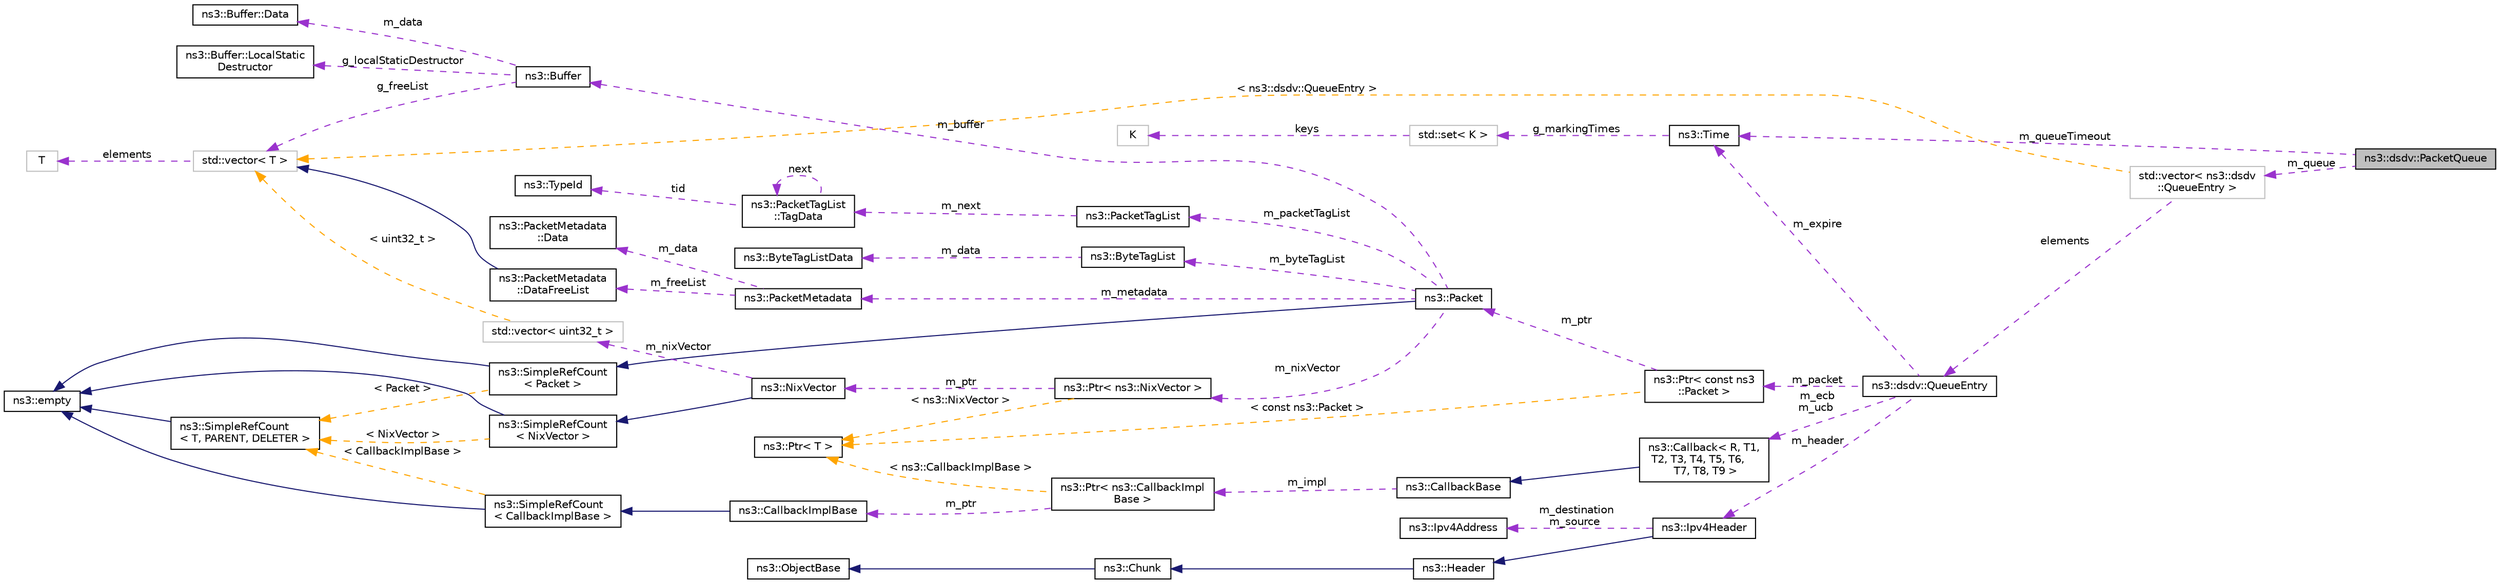 digraph "ns3::dsdv::PacketQueue"
{
 // LATEX_PDF_SIZE
  edge [fontname="Helvetica",fontsize="10",labelfontname="Helvetica",labelfontsize="10"];
  node [fontname="Helvetica",fontsize="10",shape=record];
  rankdir="LR";
  Node1 [label="ns3::dsdv::PacketQueue",height=0.2,width=0.4,color="black", fillcolor="grey75", style="filled", fontcolor="black",tooltip="DSDV Packet queue."];
  Node2 -> Node1 [dir="back",color="darkorchid3",fontsize="10",style="dashed",label=" m_queue" ,fontname="Helvetica"];
  Node2 [label="std::vector\< ns3::dsdv\l::QueueEntry \>",height=0.2,width=0.4,color="grey75", fillcolor="white", style="filled",tooltip=" "];
  Node3 -> Node2 [dir="back",color="darkorchid3",fontsize="10",style="dashed",label=" elements" ,fontname="Helvetica"];
  Node3 [label="ns3::dsdv::QueueEntry",height=0.2,width=0.4,color="black", fillcolor="white", style="filled",URL="$classns3_1_1dsdv_1_1_queue_entry.html",tooltip="DSDV Queue Entry."];
  Node4 -> Node3 [dir="back",color="darkorchid3",fontsize="10",style="dashed",label=" m_header" ,fontname="Helvetica"];
  Node4 [label="ns3::Ipv4Header",height=0.2,width=0.4,color="black", fillcolor="white", style="filled",URL="$classns3_1_1_ipv4_header.html",tooltip="Packet header for IPv4."];
  Node5 -> Node4 [dir="back",color="midnightblue",fontsize="10",style="solid",fontname="Helvetica"];
  Node5 [label="ns3::Header",height=0.2,width=0.4,color="black", fillcolor="white", style="filled",URL="$classns3_1_1_header.html",tooltip="Protocol header serialization and deserialization."];
  Node6 -> Node5 [dir="back",color="midnightblue",fontsize="10",style="solid",fontname="Helvetica"];
  Node6 [label="ns3::Chunk",height=0.2,width=0.4,color="black", fillcolor="white", style="filled",URL="$classns3_1_1_chunk.html",tooltip="abstract base class for ns3::Header and ns3::Trailer"];
  Node7 -> Node6 [dir="back",color="midnightblue",fontsize="10",style="solid",fontname="Helvetica"];
  Node7 [label="ns3::ObjectBase",height=0.2,width=0.4,color="black", fillcolor="white", style="filled",URL="$classns3_1_1_object_base.html",tooltip="Anchor the ns-3 type and attribute system."];
  Node8 -> Node4 [dir="back",color="darkorchid3",fontsize="10",style="dashed",label=" m_destination\nm_source" ,fontname="Helvetica"];
  Node8 [label="ns3::Ipv4Address",height=0.2,width=0.4,color="black", fillcolor="white", style="filled",URL="$classns3_1_1_ipv4_address.html",tooltip="Ipv4 addresses are stored in host order in this class."];
  Node9 -> Node3 [dir="back",color="darkorchid3",fontsize="10",style="dashed",label=" m_expire" ,fontname="Helvetica"];
  Node9 [label="ns3::Time",height=0.2,width=0.4,color="black", fillcolor="white", style="filled",URL="$classns3_1_1_time.html",tooltip="Simulation virtual time values and global simulation resolution."];
  Node10 -> Node9 [dir="back",color="darkorchid3",fontsize="10",style="dashed",label=" g_markingTimes" ,fontname="Helvetica"];
  Node10 [label="std::set\< K \>",height=0.2,width=0.4,color="grey75", fillcolor="white", style="filled",tooltip=" "];
  Node11 -> Node10 [dir="back",color="darkorchid3",fontsize="10",style="dashed",label=" keys" ,fontname="Helvetica"];
  Node11 [label="K",height=0.2,width=0.4,color="grey75", fillcolor="white", style="filled",tooltip=" "];
  Node12 -> Node3 [dir="back",color="darkorchid3",fontsize="10",style="dashed",label=" m_packet" ,fontname="Helvetica"];
  Node12 [label="ns3::Ptr\< const ns3\l::Packet \>",height=0.2,width=0.4,color="black", fillcolor="white", style="filled",URL="$classns3_1_1_ptr.html",tooltip=" "];
  Node13 -> Node12 [dir="back",color="darkorchid3",fontsize="10",style="dashed",label=" m_ptr" ,fontname="Helvetica"];
  Node13 [label="ns3::Packet",height=0.2,width=0.4,color="black", fillcolor="white", style="filled",URL="$classns3_1_1_packet.html",tooltip="network packets"];
  Node14 -> Node13 [dir="back",color="midnightblue",fontsize="10",style="solid",fontname="Helvetica"];
  Node14 [label="ns3::SimpleRefCount\l\< Packet \>",height=0.2,width=0.4,color="black", fillcolor="white", style="filled",URL="$classns3_1_1_simple_ref_count.html",tooltip=" "];
  Node15 -> Node14 [dir="back",color="midnightblue",fontsize="10",style="solid",fontname="Helvetica"];
  Node15 [label="ns3::empty",height=0.2,width=0.4,color="black", fillcolor="white", style="filled",URL="$classns3_1_1empty.html",tooltip="make Callback use a separate empty type"];
  Node16 -> Node14 [dir="back",color="orange",fontsize="10",style="dashed",label=" \< Packet \>" ,fontname="Helvetica"];
  Node16 [label="ns3::SimpleRefCount\l\< T, PARENT, DELETER \>",height=0.2,width=0.4,color="black", fillcolor="white", style="filled",URL="$classns3_1_1_simple_ref_count.html",tooltip="A template-based reference counting class."];
  Node15 -> Node16 [dir="back",color="midnightblue",fontsize="10",style="solid",fontname="Helvetica"];
  Node17 -> Node13 [dir="back",color="darkorchid3",fontsize="10",style="dashed",label=" m_nixVector" ,fontname="Helvetica"];
  Node17 [label="ns3::Ptr\< ns3::NixVector \>",height=0.2,width=0.4,color="black", fillcolor="white", style="filled",URL="$classns3_1_1_ptr.html",tooltip=" "];
  Node18 -> Node17 [dir="back",color="darkorchid3",fontsize="10",style="dashed",label=" m_ptr" ,fontname="Helvetica"];
  Node18 [label="ns3::NixVector",height=0.2,width=0.4,color="black", fillcolor="white", style="filled",URL="$classns3_1_1_nix_vector.html",tooltip="Neighbor-index data structure for nix-vector routing."];
  Node19 -> Node18 [dir="back",color="midnightblue",fontsize="10",style="solid",fontname="Helvetica"];
  Node19 [label="ns3::SimpleRefCount\l\< NixVector \>",height=0.2,width=0.4,color="black", fillcolor="white", style="filled",URL="$classns3_1_1_simple_ref_count.html",tooltip=" "];
  Node15 -> Node19 [dir="back",color="midnightblue",fontsize="10",style="solid",fontname="Helvetica"];
  Node16 -> Node19 [dir="back",color="orange",fontsize="10",style="dashed",label=" \< NixVector \>" ,fontname="Helvetica"];
  Node20 -> Node18 [dir="back",color="darkorchid3",fontsize="10",style="dashed",label=" m_nixVector" ,fontname="Helvetica"];
  Node20 [label="std::vector\< uint32_t \>",height=0.2,width=0.4,color="grey75", fillcolor="white", style="filled",tooltip=" "];
  Node21 -> Node20 [dir="back",color="orange",fontsize="10",style="dashed",label=" \< uint32_t \>" ,fontname="Helvetica"];
  Node21 [label="std::vector\< T \>",height=0.2,width=0.4,color="grey75", fillcolor="white", style="filled",tooltip=" "];
  Node22 -> Node21 [dir="back",color="darkorchid3",fontsize="10",style="dashed",label=" elements" ,fontname="Helvetica"];
  Node22 [label="T",height=0.2,width=0.4,color="grey75", fillcolor="white", style="filled",tooltip=" "];
  Node23 -> Node17 [dir="back",color="orange",fontsize="10",style="dashed",label=" \< ns3::NixVector \>" ,fontname="Helvetica"];
  Node23 [label="ns3::Ptr\< T \>",height=0.2,width=0.4,color="black", fillcolor="white", style="filled",URL="$classns3_1_1_ptr.html",tooltip="Smart pointer class similar to boost::intrusive_ptr."];
  Node24 -> Node13 [dir="back",color="darkorchid3",fontsize="10",style="dashed",label=" m_metadata" ,fontname="Helvetica"];
  Node24 [label="ns3::PacketMetadata",height=0.2,width=0.4,color="black", fillcolor="white", style="filled",URL="$classns3_1_1_packet_metadata.html",tooltip="Handle packet metadata about packet headers and trailers."];
  Node25 -> Node24 [dir="back",color="darkorchid3",fontsize="10",style="dashed",label=" m_data" ,fontname="Helvetica"];
  Node25 [label="ns3::PacketMetadata\l::Data",height=0.2,width=0.4,color="black", fillcolor="white", style="filled",URL="$structns3_1_1_packet_metadata_1_1_data.html",tooltip="Data structure."];
  Node26 -> Node24 [dir="back",color="darkorchid3",fontsize="10",style="dashed",label=" m_freeList" ,fontname="Helvetica"];
  Node26 [label="ns3::PacketMetadata\l::DataFreeList",height=0.2,width=0.4,color="black", fillcolor="white", style="filled",URL="$classns3_1_1_packet_metadata_1_1_data_free_list.html",tooltip="Class to hold all the metadata."];
  Node21 -> Node26 [dir="back",color="midnightblue",fontsize="10",style="solid",fontname="Helvetica"];
  Node27 -> Node13 [dir="back",color="darkorchid3",fontsize="10",style="dashed",label=" m_byteTagList" ,fontname="Helvetica"];
  Node27 [label="ns3::ByteTagList",height=0.2,width=0.4,color="black", fillcolor="white", style="filled",URL="$classns3_1_1_byte_tag_list.html",tooltip="keep track of the byte tags stored in a packet."];
  Node28 -> Node27 [dir="back",color="darkorchid3",fontsize="10",style="dashed",label=" m_data" ,fontname="Helvetica"];
  Node28 [label="ns3::ByteTagListData",height=0.2,width=0.4,color="black", fillcolor="white", style="filled",URL="$structns3_1_1_byte_tag_list_data.html",tooltip="Internal representation of the byte tags stored in a packet."];
  Node29 -> Node13 [dir="back",color="darkorchid3",fontsize="10",style="dashed",label=" m_packetTagList" ,fontname="Helvetica"];
  Node29 [label="ns3::PacketTagList",height=0.2,width=0.4,color="black", fillcolor="white", style="filled",URL="$classns3_1_1_packet_tag_list.html",tooltip="List of the packet tags stored in a packet."];
  Node30 -> Node29 [dir="back",color="darkorchid3",fontsize="10",style="dashed",label=" m_next" ,fontname="Helvetica"];
  Node30 [label="ns3::PacketTagList\l::TagData",height=0.2,width=0.4,color="black", fillcolor="white", style="filled",URL="$structns3_1_1_packet_tag_list_1_1_tag_data.html",tooltip="Tree node for sharing serialized tags."];
  Node30 -> Node30 [dir="back",color="darkorchid3",fontsize="10",style="dashed",label=" next" ,fontname="Helvetica"];
  Node31 -> Node30 [dir="back",color="darkorchid3",fontsize="10",style="dashed",label=" tid" ,fontname="Helvetica"];
  Node31 [label="ns3::TypeId",height=0.2,width=0.4,color="black", fillcolor="white", style="filled",URL="$classns3_1_1_type_id.html",tooltip="a unique identifier for an interface."];
  Node32 -> Node13 [dir="back",color="darkorchid3",fontsize="10",style="dashed",label=" m_buffer" ,fontname="Helvetica"];
  Node32 [label="ns3::Buffer",height=0.2,width=0.4,color="black", fillcolor="white", style="filled",URL="$classns3_1_1_buffer.html",tooltip="automatically resized byte buffer"];
  Node33 -> Node32 [dir="back",color="darkorchid3",fontsize="10",style="dashed",label=" m_data" ,fontname="Helvetica"];
  Node33 [label="ns3::Buffer::Data",height=0.2,width=0.4,color="black", fillcolor="white", style="filled",URL="$structns3_1_1_buffer_1_1_data.html",tooltip="This data structure is variable-sized through its last member whose size is determined at allocation ..."];
  Node34 -> Node32 [dir="back",color="darkorchid3",fontsize="10",style="dashed",label=" g_localStaticDestructor" ,fontname="Helvetica"];
  Node34 [label="ns3::Buffer::LocalStatic\lDestructor",height=0.2,width=0.4,color="black", fillcolor="white", style="filled",URL="$structns3_1_1_buffer_1_1_local_static_destructor.html",tooltip="Local static destructor structure."];
  Node21 -> Node32 [dir="back",color="darkorchid3",fontsize="10",style="dashed",label=" g_freeList" ,fontname="Helvetica"];
  Node23 -> Node12 [dir="back",color="orange",fontsize="10",style="dashed",label=" \< const ns3::Packet \>" ,fontname="Helvetica"];
  Node35 -> Node3 [dir="back",color="darkorchid3",fontsize="10",style="dashed",label=" m_ecb\nm_ucb" ,fontname="Helvetica"];
  Node35 [label="ns3::Callback\< R, T1,\l T2, T3, T4, T5, T6,\l T7, T8, T9 \>",height=0.2,width=0.4,color="black", fillcolor="white", style="filled",URL="$classns3_1_1_callback.html",tooltip="Callback template class."];
  Node36 -> Node35 [dir="back",color="midnightblue",fontsize="10",style="solid",fontname="Helvetica"];
  Node36 [label="ns3::CallbackBase",height=0.2,width=0.4,color="black", fillcolor="white", style="filled",URL="$classns3_1_1_callback_base.html",tooltip="Base class for Callback class."];
  Node37 -> Node36 [dir="back",color="darkorchid3",fontsize="10",style="dashed",label=" m_impl" ,fontname="Helvetica"];
  Node37 [label="ns3::Ptr\< ns3::CallbackImpl\lBase \>",height=0.2,width=0.4,color="black", fillcolor="white", style="filled",URL="$classns3_1_1_ptr.html",tooltip=" "];
  Node38 -> Node37 [dir="back",color="darkorchid3",fontsize="10",style="dashed",label=" m_ptr" ,fontname="Helvetica"];
  Node38 [label="ns3::CallbackImplBase",height=0.2,width=0.4,color="black", fillcolor="white", style="filled",URL="$classns3_1_1_callback_impl_base.html",tooltip="Abstract base class for CallbackImpl Provides reference counting and equality test."];
  Node39 -> Node38 [dir="back",color="midnightblue",fontsize="10",style="solid",fontname="Helvetica"];
  Node39 [label="ns3::SimpleRefCount\l\< CallbackImplBase \>",height=0.2,width=0.4,color="black", fillcolor="white", style="filled",URL="$classns3_1_1_simple_ref_count.html",tooltip=" "];
  Node15 -> Node39 [dir="back",color="midnightblue",fontsize="10",style="solid",fontname="Helvetica"];
  Node16 -> Node39 [dir="back",color="orange",fontsize="10",style="dashed",label=" \< CallbackImplBase \>" ,fontname="Helvetica"];
  Node23 -> Node37 [dir="back",color="orange",fontsize="10",style="dashed",label=" \< ns3::CallbackImplBase \>" ,fontname="Helvetica"];
  Node21 -> Node2 [dir="back",color="orange",fontsize="10",style="dashed",label=" \< ns3::dsdv::QueueEntry \>" ,fontname="Helvetica"];
  Node9 -> Node1 [dir="back",color="darkorchid3",fontsize="10",style="dashed",label=" m_queueTimeout" ,fontname="Helvetica"];
}
